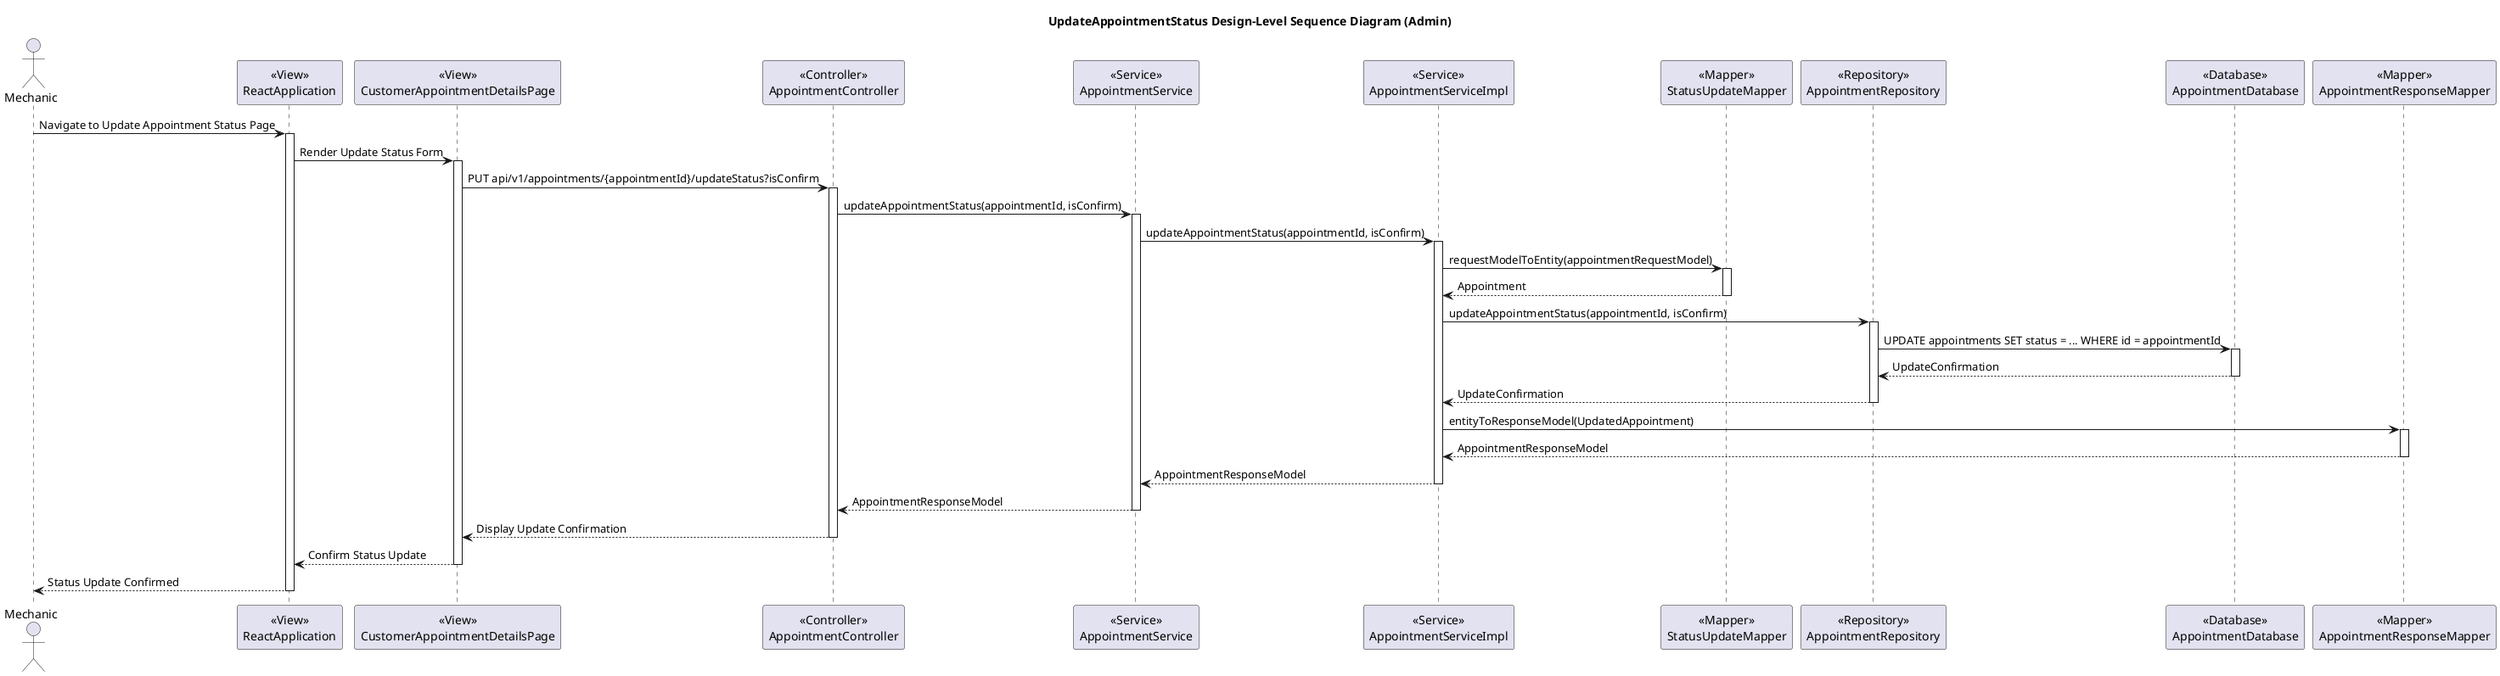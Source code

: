 @startuml
title UpdateAppointmentStatus Design-Level Sequence Diagram (Admin)

actor Mechanic

participant ReactApplication as "<<View>>\nReactApplication"
participant CustomerAppointmentDetailsPage as "<<View>>\nCustomerAppointmentDetailsPage"
participant AppointmentController as "<<Controller>>\nAppointmentController"
participant AppointmentService as "<<Service>>\nAppointmentService"
participant AppointmentServiceImpl as "<<Service>>\nAppointmentServiceImpl"
participant StatusUpdateMapper as "<<Mapper>>\nStatusUpdateMapper"
participant AppointmentRepository as "<<Repository>>\nAppointmentRepository"
participant AppointmentDatabase as "<<Database>>\nAppointmentDatabase"
participant AppointmentResponseMapper as "<<Mapper>>\nAppointmentResponseMapper"

Mechanic -> ReactApplication: Navigate to Update Appointment Status Page
activate ReactApplication

ReactApplication -> CustomerAppointmentDetailsPage: Render Update Status Form
activate CustomerAppointmentDetailsPage

CustomerAppointmentDetailsPage -> AppointmentController: PUT api/v1/appointments/{appointmentId}/updateStatus?isConfirm
activate AppointmentController

AppointmentController -> AppointmentService: updateAppointmentStatus(appointmentId, isConfirm)
activate AppointmentService

AppointmentService -> AppointmentServiceImpl: updateAppointmentStatus(appointmentId, isConfirm)
activate AppointmentServiceImpl

AppointmentServiceImpl -> StatusUpdateMapper: requestModelToEntity(appointmentRequestModel)
activate StatusUpdateMapper

StatusUpdateMapper --> AppointmentServiceImpl: Appointment
deactivate StatusUpdateMapper

AppointmentServiceImpl -> AppointmentRepository: updateAppointmentStatus(appointmentId, isConfirm)
activate AppointmentRepository

AppointmentRepository -> AppointmentDatabase: UPDATE appointments SET status = ... WHERE id = appointmentId
activate AppointmentDatabase

AppointmentDatabase --> AppointmentRepository: UpdateConfirmation
deactivate AppointmentDatabase

AppointmentRepository --> AppointmentServiceImpl: UpdateConfirmation
deactivate AppointmentRepository

AppointmentServiceImpl -> AppointmentResponseMapper: entityToResponseModel(UpdatedAppointment)
activate AppointmentResponseMapper

AppointmentResponseMapper --> AppointmentServiceImpl: AppointmentResponseModel
deactivate AppointmentResponseMapper

AppointmentServiceImpl --> AppointmentService: AppointmentResponseModel
deactivate AppointmentServiceImpl

AppointmentService --> AppointmentController: AppointmentResponseModel
deactivate AppointmentService

AppointmentController --> CustomerAppointmentDetailsPage: Display Update Confirmation
deactivate AppointmentController

CustomerAppointmentDetailsPage --> ReactApplication: Confirm Status Update
deactivate CustomerAppointmentDetailsPage

ReactApplication --> Mechanic: Status Update Confirmed
deactivate ReactApplication

@enduml
